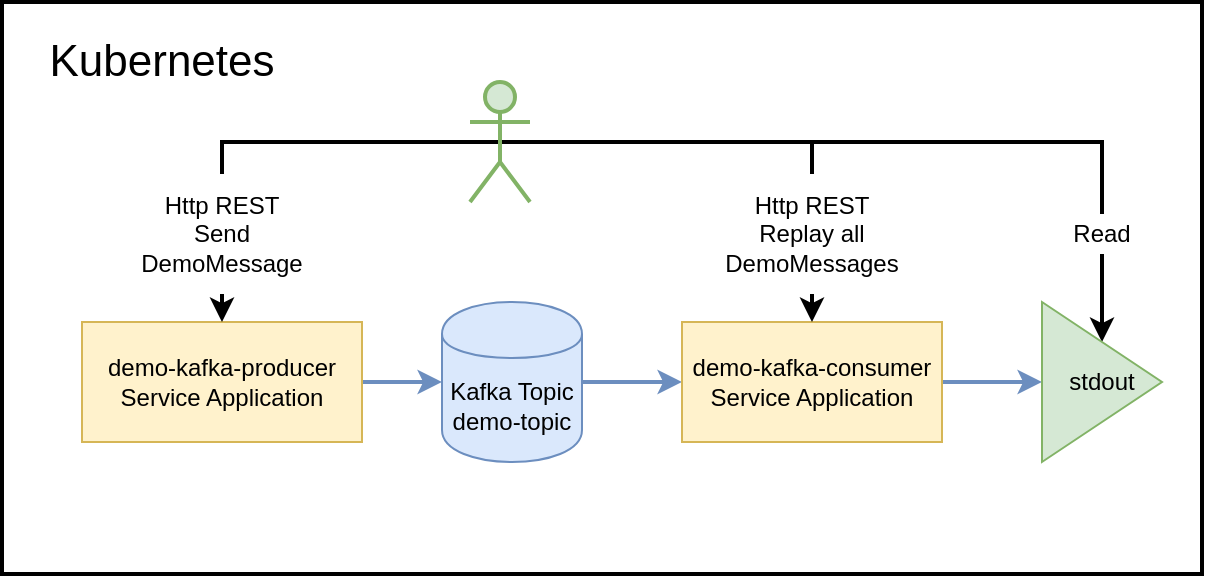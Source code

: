 <mxfile version="12.9.11" type="device"><diagram id="TEju_8GvogakySEfDl9K" name="Page-1"><mxGraphModel dx="1355" dy="757" grid="1" gridSize="10" guides="1" tooltips="1" connect="1" arrows="1" fold="1" page="1" pageScale="1" pageWidth="827" pageHeight="1169" math="0" shadow="0"><root><mxCell id="0"/><mxCell id="1" parent="0"/><mxCell id="Dbt9uNi4VtkZaA5POgXz-26" value="" style="rounded=0;whiteSpace=wrap;html=1;strokeWidth=2;fillColor=#ffffff;align=left;" vertex="1" parent="1"><mxGeometry x="150" y="110" width="600" height="286" as="geometry"/></mxCell><mxCell id="Dbt9uNi4VtkZaA5POgXz-8" style="edgeStyle=orthogonalEdgeStyle;rounded=0;orthogonalLoop=1;jettySize=auto;html=1;exitX=1;exitY=0.5;exitDx=0;exitDy=0;entryX=0;entryY=0.5;entryDx=0;entryDy=0;strokeWidth=2;fillColor=#dae8fc;strokeColor=#6c8ebf;" edge="1" parent="1" source="Dbt9uNi4VtkZaA5POgXz-1" target="Dbt9uNi4VtkZaA5POgXz-2"><mxGeometry relative="1" as="geometry"/></mxCell><mxCell id="Dbt9uNi4VtkZaA5POgXz-1" value="demo-kafka-producer&lt;br&gt;Service Application" style="rounded=0;whiteSpace=wrap;html=1;fillColor=#fff2cc;strokeColor=#d6b656;" vertex="1" parent="1"><mxGeometry x="190" y="270" width="140" height="60" as="geometry"/></mxCell><mxCell id="Dbt9uNi4VtkZaA5POgXz-9" style="edgeStyle=orthogonalEdgeStyle;rounded=0;orthogonalLoop=1;jettySize=auto;html=1;exitX=1;exitY=0.5;exitDx=0;exitDy=0;entryX=0;entryY=0.5;entryDx=0;entryDy=0;strokeWidth=2;fillColor=#dae8fc;strokeColor=#6c8ebf;" edge="1" parent="1" source="Dbt9uNi4VtkZaA5POgXz-2" target="Dbt9uNi4VtkZaA5POgXz-3"><mxGeometry relative="1" as="geometry"/></mxCell><mxCell id="Dbt9uNi4VtkZaA5POgXz-2" value="Kafka Topic&lt;br&gt;demo-topic" style="shape=cylinder;whiteSpace=wrap;html=1;boundedLbl=1;backgroundOutline=1;fillColor=#dae8fc;strokeColor=#6c8ebf;" vertex="1" parent="1"><mxGeometry x="370" y="260" width="70" height="80" as="geometry"/></mxCell><mxCell id="Dbt9uNi4VtkZaA5POgXz-14" style="edgeStyle=orthogonalEdgeStyle;rounded=0;orthogonalLoop=1;jettySize=auto;html=1;exitX=1;exitY=0.5;exitDx=0;exitDy=0;entryX=0;entryY=0.5;entryDx=0;entryDy=0;fillColor=#dae8fc;strokeColor=#6c8ebf;strokeWidth=2;" edge="1" parent="1" source="Dbt9uNi4VtkZaA5POgXz-3" target="Dbt9uNi4VtkZaA5POgXz-13"><mxGeometry relative="1" as="geometry"/></mxCell><mxCell id="Dbt9uNi4VtkZaA5POgXz-3" value="demo-kafka-consumer&lt;br&gt;Service Application" style="rounded=0;whiteSpace=wrap;html=1;fillColor=#fff2cc;strokeColor=#d6b656;" vertex="1" parent="1"><mxGeometry x="490" y="270" width="130" height="60" as="geometry"/></mxCell><mxCell id="Dbt9uNi4VtkZaA5POgXz-11" style="edgeStyle=orthogonalEdgeStyle;rounded=0;orthogonalLoop=1;jettySize=auto;html=1;exitX=0.5;exitY=0.5;exitDx=0;exitDy=0;exitPerimeter=0;entryX=0.5;entryY=0;entryDx=0;entryDy=0;strokeWidth=2;" edge="1" parent="1" source="Dbt9uNi4VtkZaA5POgXz-7" target="Dbt9uNi4VtkZaA5POgXz-1"><mxGeometry relative="1" as="geometry"/></mxCell><mxCell id="Dbt9uNi4VtkZaA5POgXz-12" style="edgeStyle=orthogonalEdgeStyle;rounded=0;orthogonalLoop=1;jettySize=auto;html=1;exitX=0.5;exitY=0.5;exitDx=0;exitDy=0;exitPerimeter=0;entryX=0.5;entryY=0;entryDx=0;entryDy=0;strokeWidth=2;" edge="1" parent="1" source="Dbt9uNi4VtkZaA5POgXz-7" target="Dbt9uNi4VtkZaA5POgXz-3"><mxGeometry relative="1" as="geometry"/></mxCell><mxCell id="Dbt9uNi4VtkZaA5POgXz-23" style="edgeStyle=orthogonalEdgeStyle;rounded=0;orthogonalLoop=1;jettySize=auto;html=1;exitX=0.5;exitY=0.5;exitDx=0;exitDy=0;exitPerimeter=0;strokeWidth=2;" edge="1" parent="1" source="Dbt9uNi4VtkZaA5POgXz-7" target="Dbt9uNi4VtkZaA5POgXz-13"><mxGeometry relative="1" as="geometry"><mxPoint x="700" y="160" as="targetPoint"/></mxGeometry></mxCell><mxCell id="Dbt9uNi4VtkZaA5POgXz-7" value="" style="shape=umlActor;verticalLabelPosition=bottom;labelBackgroundColor=#ffffff;verticalAlign=top;html=1;outlineConnect=0;strokeWidth=2;fillColor=#d5e8d4;strokeColor=#82b366;" vertex="1" parent="1"><mxGeometry x="384" y="150" width="30" height="60" as="geometry"/></mxCell><mxCell id="Dbt9uNi4VtkZaA5POgXz-13" value="stdout" style="triangle;whiteSpace=wrap;html=1;fillColor=#d5e8d4;strokeColor=#82b366;" vertex="1" parent="1"><mxGeometry x="670" y="260" width="60" height="80" as="geometry"/></mxCell><mxCell id="Dbt9uNi4VtkZaA5POgXz-15" value="Http REST&lt;br&gt;Send&lt;br&gt;DemoMessage" style="text;html=1;align=center;verticalAlign=middle;whiteSpace=wrap;rounded=0;rotation=0;fillColor=#ffffff;" vertex="1" parent="1"><mxGeometry x="195" y="196" width="130" height="60" as="geometry"/></mxCell><mxCell id="Dbt9uNi4VtkZaA5POgXz-16" value="Http REST&lt;br&gt;Replay all DemoMessages" style="text;html=1;align=center;verticalAlign=middle;whiteSpace=wrap;rounded=0;rotation=0;fillColor=#ffffff;" vertex="1" parent="1"><mxGeometry x="490" y="196" width="130" height="60" as="geometry"/></mxCell><mxCell id="Dbt9uNi4VtkZaA5POgXz-20" value="Read" style="text;html=1;align=center;verticalAlign=middle;whiteSpace=wrap;rounded=0;rotation=0;fillColor=#ffffff;" vertex="1" parent="1"><mxGeometry x="675" y="216" width="50" height="20" as="geometry"/></mxCell><mxCell id="Dbt9uNi4VtkZaA5POgXz-27" value="Kubernetes" style="text;html=1;strokeColor=none;fillColor=none;align=center;verticalAlign=middle;whiteSpace=wrap;rounded=0;strokeWidth=1;fontSize=22;" vertex="1" parent="1"><mxGeometry x="170" y="130" width="120" height="20" as="geometry"/></mxCell></root></mxGraphModel></diagram></mxfile>